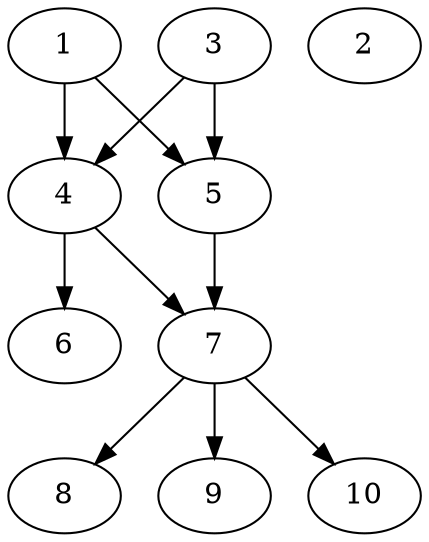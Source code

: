 // DAG automatically generated by daggen at Thu Oct  3 13:58:04 2019
// ./daggen --dot -n 10 --ccr 0.3 --fat 0.5 --regular 0.7 --density 0.7 --mindata 5242880 --maxdata 52428800 
digraph G {
  1 [size="137250133", alpha="0.19", expect_size="41175040"] 
  1 -> 4 [size ="41175040"]
  1 -> 5 [size ="41175040"]
  2 [size="65508693", alpha="0.20", expect_size="19652608"] 
  3 [size="75830613", alpha="0.15", expect_size="22749184"] 
  3 -> 4 [size ="22749184"]
  3 -> 5 [size ="22749184"]
  4 [size="93429760", alpha="0.04", expect_size="28028928"] 
  4 -> 6 [size ="28028928"]
  4 -> 7 [size ="28028928"]
  5 [size="42840747", alpha="0.18", expect_size="12852224"] 
  5 -> 7 [size ="12852224"]
  6 [size="120872960", alpha="0.19", expect_size="36261888"] 
  7 [size="69741227", alpha="0.10", expect_size="20922368"] 
  7 -> 8 [size ="20922368"]
  7 -> 9 [size ="20922368"]
  7 -> 10 [size ="20922368"]
  8 [size="159754240", alpha="0.06", expect_size="47926272"] 
  9 [size="38362453", alpha="0.03", expect_size="11508736"] 
  10 [size="147251200", alpha="0.04", expect_size="44175360"] 
}
